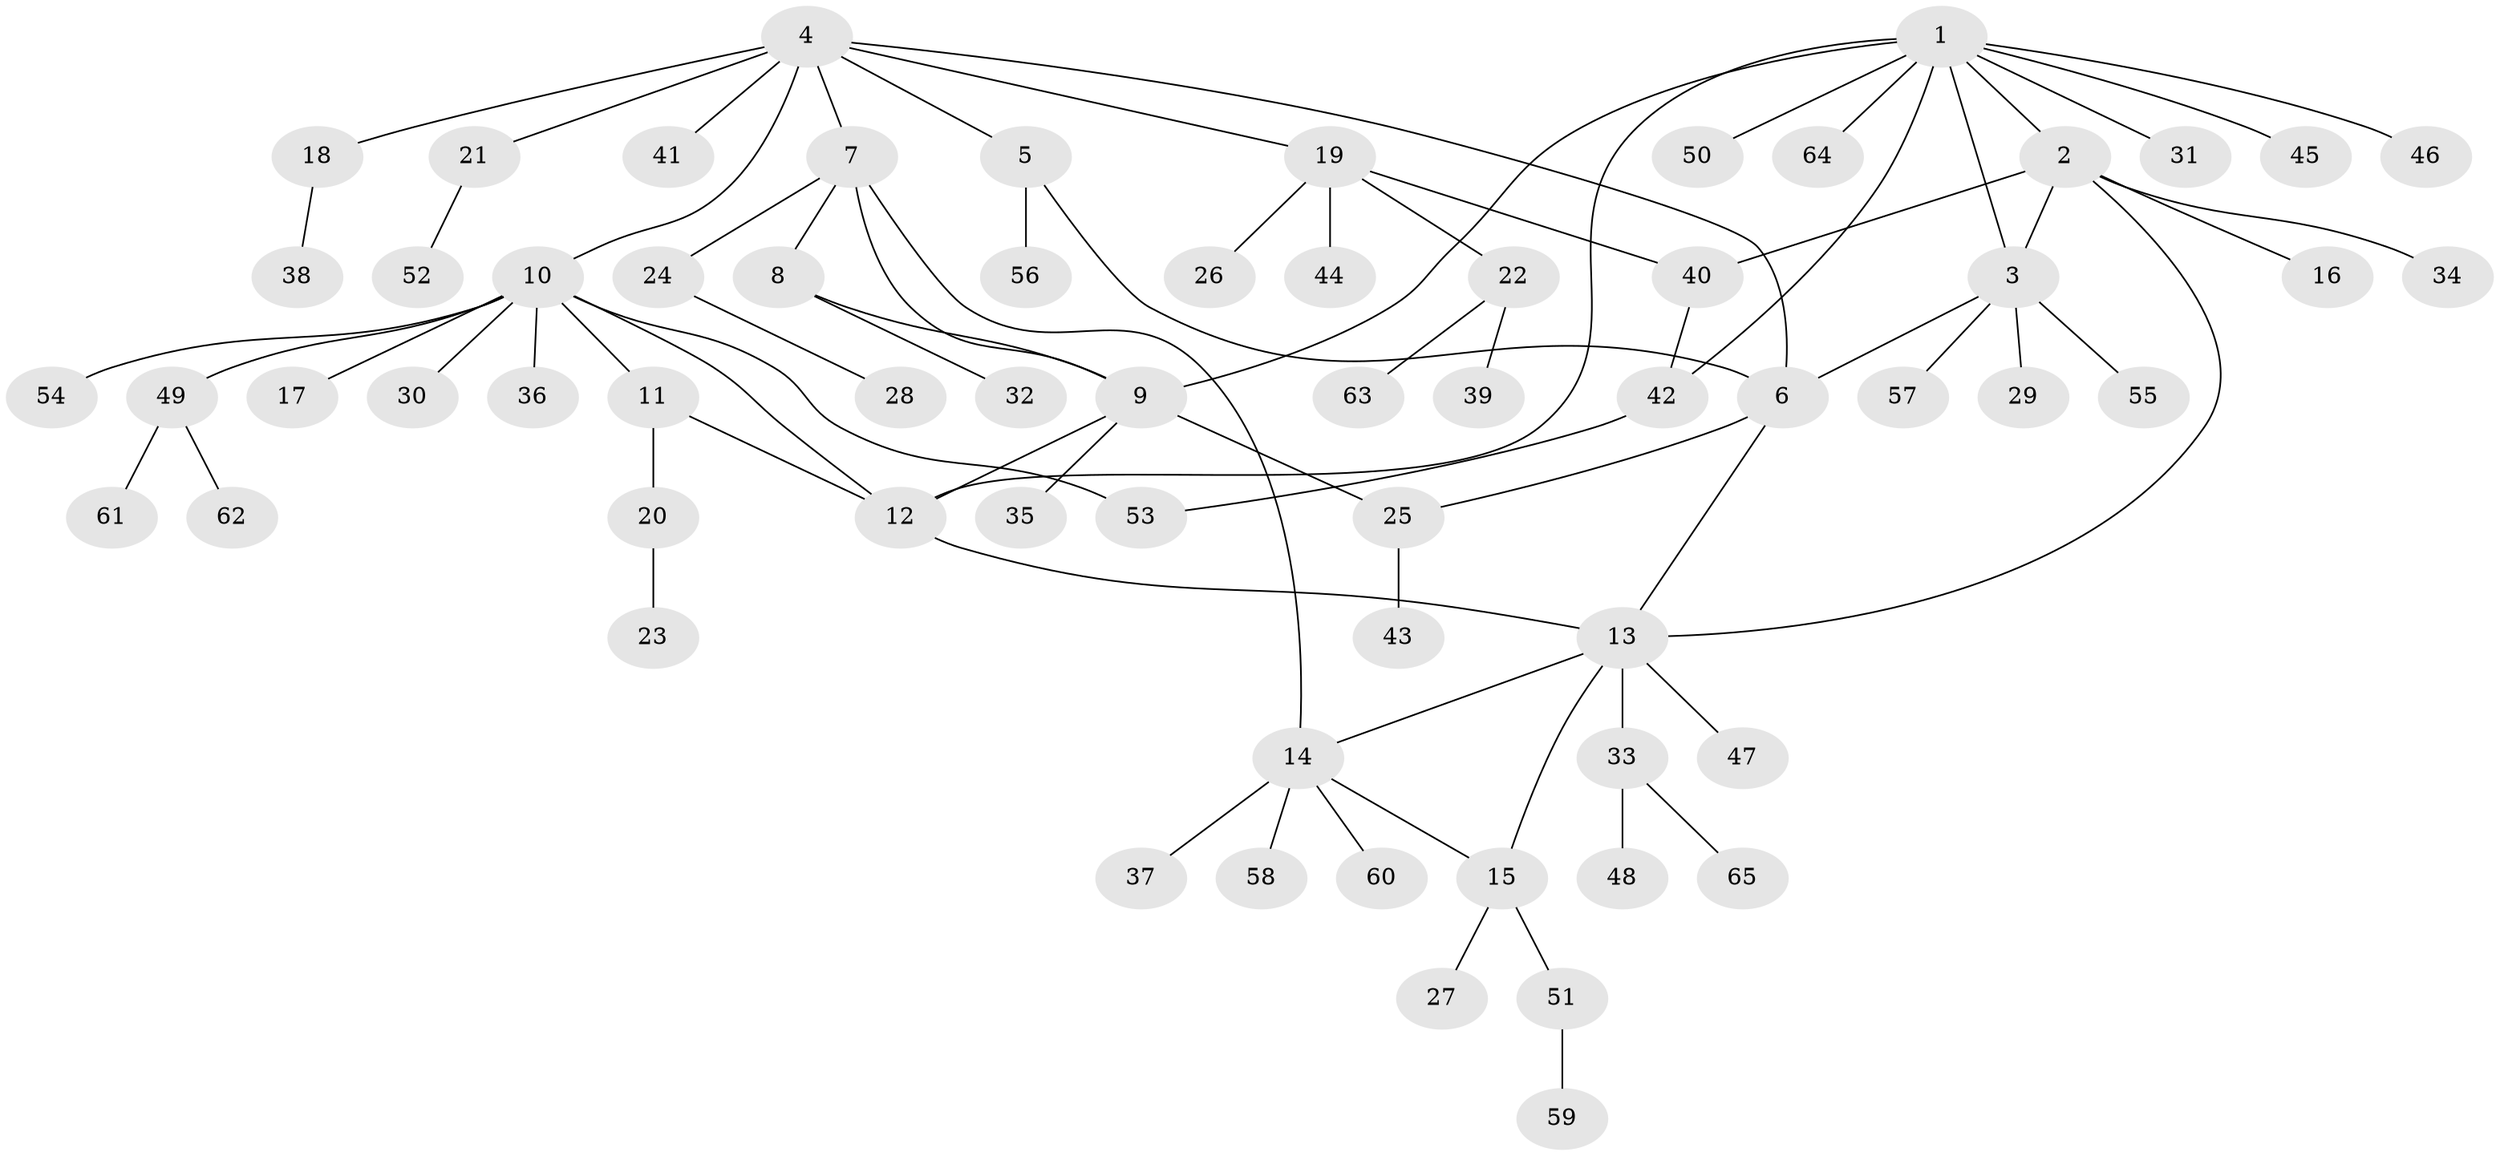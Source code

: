 // coarse degree distribution, {5: 0.09090909090909091, 1: 0.45454545454545453, 2: 0.12121212121212122, 4: 0.15151515151515152, 3: 0.06060606060606061, 6: 0.09090909090909091, 8: 0.030303030303030304}
// Generated by graph-tools (version 1.1) at 2025/37/03/04/25 23:37:51]
// undirected, 65 vertices, 79 edges
graph export_dot {
  node [color=gray90,style=filled];
  1;
  2;
  3;
  4;
  5;
  6;
  7;
  8;
  9;
  10;
  11;
  12;
  13;
  14;
  15;
  16;
  17;
  18;
  19;
  20;
  21;
  22;
  23;
  24;
  25;
  26;
  27;
  28;
  29;
  30;
  31;
  32;
  33;
  34;
  35;
  36;
  37;
  38;
  39;
  40;
  41;
  42;
  43;
  44;
  45;
  46;
  47;
  48;
  49;
  50;
  51;
  52;
  53;
  54;
  55;
  56;
  57;
  58;
  59;
  60;
  61;
  62;
  63;
  64;
  65;
  1 -- 2;
  1 -- 3;
  1 -- 9;
  1 -- 12;
  1 -- 31;
  1 -- 42;
  1 -- 45;
  1 -- 46;
  1 -- 50;
  1 -- 64;
  2 -- 3;
  2 -- 13;
  2 -- 16;
  2 -- 34;
  2 -- 40;
  3 -- 6;
  3 -- 29;
  3 -- 55;
  3 -- 57;
  4 -- 5;
  4 -- 6;
  4 -- 7;
  4 -- 10;
  4 -- 18;
  4 -- 19;
  4 -- 21;
  4 -- 41;
  5 -- 6;
  5 -- 56;
  6 -- 13;
  6 -- 25;
  7 -- 8;
  7 -- 9;
  7 -- 14;
  7 -- 24;
  8 -- 9;
  8 -- 32;
  9 -- 12;
  9 -- 25;
  9 -- 35;
  10 -- 11;
  10 -- 12;
  10 -- 17;
  10 -- 30;
  10 -- 36;
  10 -- 49;
  10 -- 53;
  10 -- 54;
  11 -- 12;
  11 -- 20;
  12 -- 13;
  13 -- 14;
  13 -- 15;
  13 -- 33;
  13 -- 47;
  14 -- 15;
  14 -- 37;
  14 -- 58;
  14 -- 60;
  15 -- 27;
  15 -- 51;
  18 -- 38;
  19 -- 22;
  19 -- 26;
  19 -- 40;
  19 -- 44;
  20 -- 23;
  21 -- 52;
  22 -- 39;
  22 -- 63;
  24 -- 28;
  25 -- 43;
  33 -- 48;
  33 -- 65;
  40 -- 42;
  42 -- 53;
  49 -- 61;
  49 -- 62;
  51 -- 59;
}
